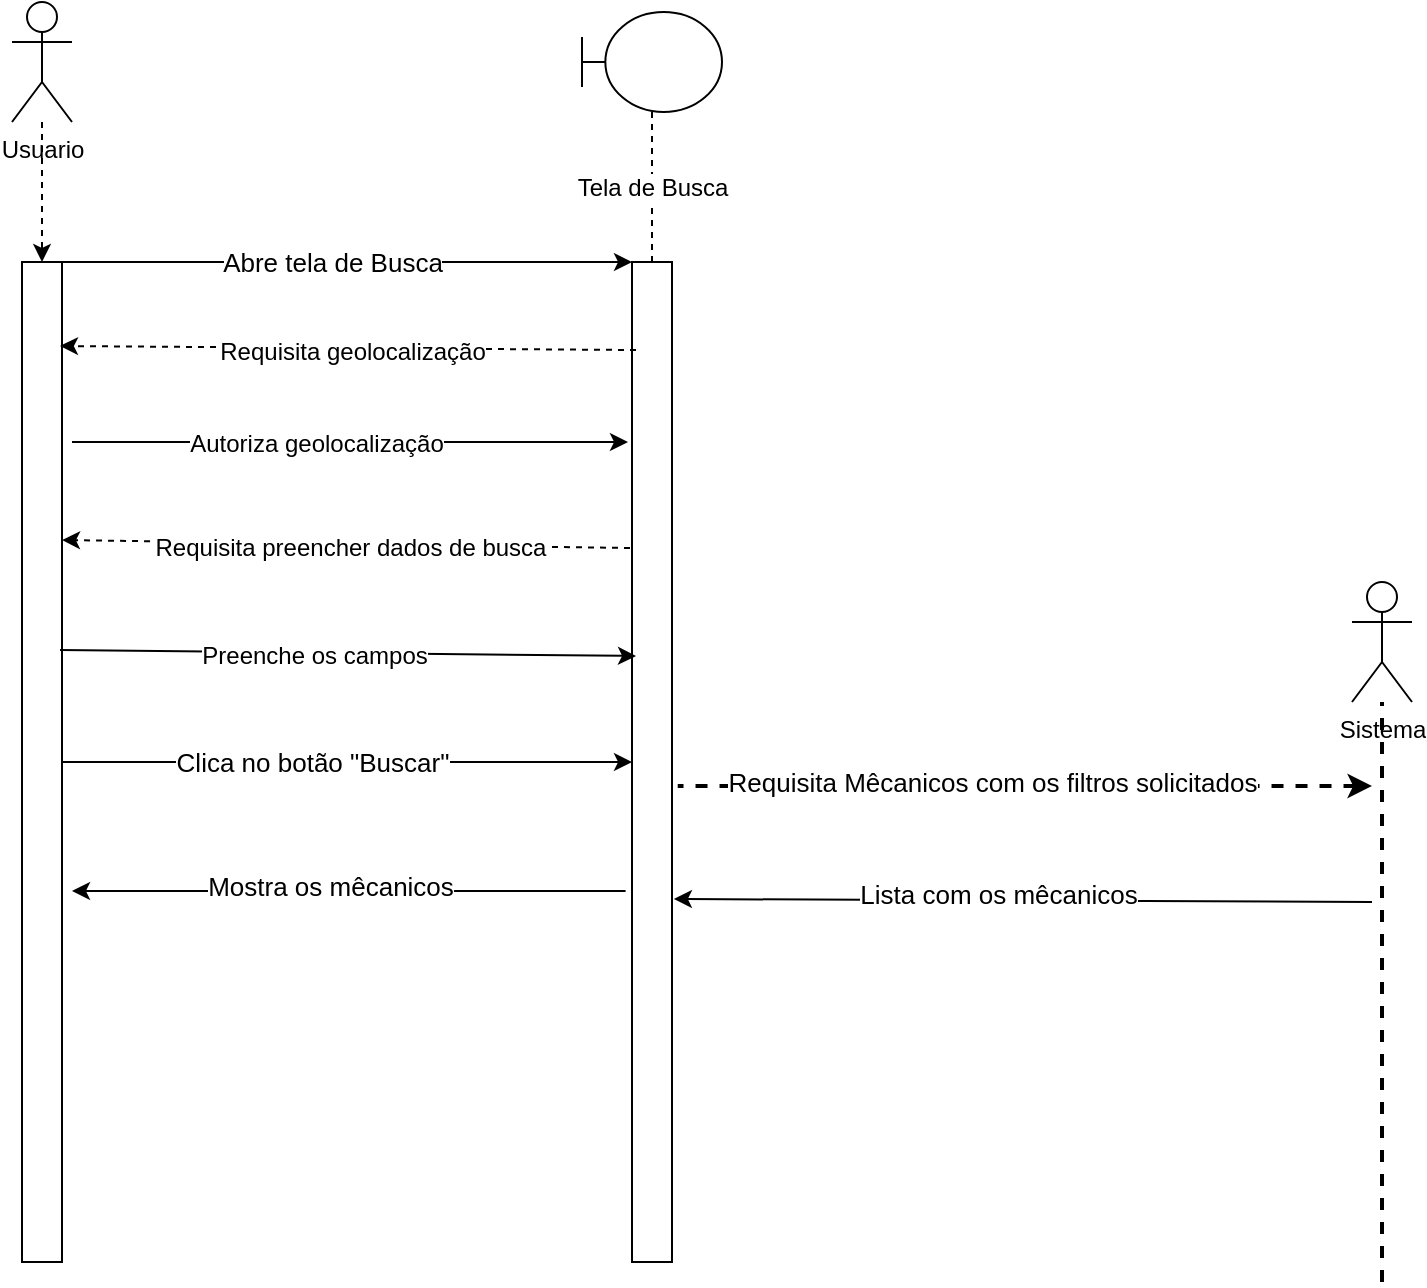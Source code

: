 <mxfile version="16.5.1" type="device"><diagram id="hXVIQimOrl-8V-Eq-4f7" name="Página-1"><mxGraphModel dx="1050" dy="824" grid="1" gridSize="10" guides="1" tooltips="1" connect="1" arrows="1" fold="1" page="1" pageScale="1" pageWidth="827" pageHeight="1169" math="0" shadow="0"><root><mxCell id="0"/><mxCell id="1" parent="0"/><mxCell id="t1i43n1PudwFVvWGKJ3T-3" style="edgeStyle=orthogonalEdgeStyle;rounded=0;orthogonalLoop=1;jettySize=auto;html=1;dashed=1;" edge="1" parent="1" source="t1i43n1PudwFVvWGKJ3T-1" target="t1i43n1PudwFVvWGKJ3T-2"><mxGeometry relative="1" as="geometry"/></mxCell><mxCell id="t1i43n1PudwFVvWGKJ3T-1" value="Usuario" style="shape=umlActor;verticalLabelPosition=bottom;verticalAlign=top;html=1;outlineConnect=0;" vertex="1" parent="1"><mxGeometry x="40" y="140" width="30" height="60" as="geometry"/></mxCell><mxCell id="t1i43n1PudwFVvWGKJ3T-2" value="" style="rounded=0;whiteSpace=wrap;html=1;" vertex="1" parent="1"><mxGeometry x="45" y="270" width="20" height="500" as="geometry"/></mxCell><mxCell id="t1i43n1PudwFVvWGKJ3T-4" value="" style="rounded=0;whiteSpace=wrap;html=1;" vertex="1" parent="1"><mxGeometry x="350" y="270" width="20" height="500" as="geometry"/></mxCell><mxCell id="t1i43n1PudwFVvWGKJ3T-6" value="&lt;font style=&quot;font-size: 12px&quot;&gt;Tela de Busca&lt;/font&gt;" style="edgeStyle=orthogonalEdgeStyle;rounded=0;orthogonalLoop=1;jettySize=auto;html=1;dashed=1;endArrow=none;endFill=0;" edge="1" parent="1" source="t1i43n1PudwFVvWGKJ3T-5" target="t1i43n1PudwFVvWGKJ3T-4"><mxGeometry relative="1" as="geometry"/></mxCell><mxCell id="t1i43n1PudwFVvWGKJ3T-5" value="" style="shape=umlBoundary;whiteSpace=wrap;html=1;fontSize=13;" vertex="1" parent="1"><mxGeometry x="325" y="145" width="70" height="50" as="geometry"/></mxCell><mxCell id="t1i43n1PudwFVvWGKJ3T-7" value="" style="endArrow=classic;html=1;rounded=0;fontSize=13;exitX=1;exitY=0;exitDx=0;exitDy=0;entryX=0;entryY=0;entryDx=0;entryDy=0;" edge="1" parent="1" source="t1i43n1PudwFVvWGKJ3T-2" target="t1i43n1PudwFVvWGKJ3T-4"><mxGeometry width="50" height="50" relative="1" as="geometry"><mxPoint x="60" y="240" as="sourcePoint"/><mxPoint x="420" y="240" as="targetPoint"/></mxGeometry></mxCell><mxCell id="t1i43n1PudwFVvWGKJ3T-8" value="Abre tela de Busca" style="edgeLabel;html=1;align=center;verticalAlign=middle;resizable=0;points=[];fontSize=13;" vertex="1" connectable="0" parent="t1i43n1PudwFVvWGKJ3T-7"><mxGeometry x="-0.144" y="-4" relative="1" as="geometry"><mxPoint x="13" y="-4" as="offset"/></mxGeometry></mxCell><mxCell id="t1i43n1PudwFVvWGKJ3T-9" value="" style="endArrow=classic;html=1;rounded=0;dashed=1;fontSize=13;exitX=0.1;exitY=0.088;exitDx=0;exitDy=0;exitPerimeter=0;" edge="1" parent="1" source="t1i43n1PudwFVvWGKJ3T-4"><mxGeometry width="50" height="50" relative="1" as="geometry"><mxPoint x="340" y="312" as="sourcePoint"/><mxPoint x="64" y="312" as="targetPoint"/></mxGeometry></mxCell><mxCell id="t1i43n1PudwFVvWGKJ3T-12" value="Requisita geolocalização" style="edgeLabel;html=1;align=center;verticalAlign=middle;resizable=0;points=[];fontSize=12;" vertex="1" connectable="0" parent="t1i43n1PudwFVvWGKJ3T-9"><mxGeometry x="0.155" y="2" relative="1" as="geometry"><mxPoint x="24" as="offset"/></mxGeometry></mxCell><mxCell id="t1i43n1PudwFVvWGKJ3T-13" value="" style="endArrow=classic;html=1;rounded=0;fontSize=12;entryX=-0.1;entryY=0.18;entryDx=0;entryDy=0;entryPerimeter=0;" edge="1" parent="1" target="t1i43n1PudwFVvWGKJ3T-4"><mxGeometry width="50" height="50" relative="1" as="geometry"><mxPoint x="70" y="360" as="sourcePoint"/><mxPoint x="280" y="420" as="targetPoint"/></mxGeometry></mxCell><mxCell id="t1i43n1PudwFVvWGKJ3T-14" value="Autoriza geolocalização" style="edgeLabel;html=1;align=center;verticalAlign=middle;resizable=0;points=[];fontSize=12;" vertex="1" connectable="0" parent="t1i43n1PudwFVvWGKJ3T-13"><mxGeometry x="-0.122" y="-1" relative="1" as="geometry"><mxPoint as="offset"/></mxGeometry></mxCell><mxCell id="t1i43n1PudwFVvWGKJ3T-15" value="" style="endArrow=classic;html=1;rounded=0;dashed=1;fontSize=13;entryX=1;entryY=0.278;entryDx=0;entryDy=0;entryPerimeter=0;exitX=-0.05;exitY=0.286;exitDx=0;exitDy=0;exitPerimeter=0;" edge="1" parent="1" source="t1i43n1PudwFVvWGKJ3T-4" target="t1i43n1PudwFVvWGKJ3T-2"><mxGeometry width="50" height="50" relative="1" as="geometry"><mxPoint x="330" y="409" as="sourcePoint"/><mxPoint x="20" y="450" as="targetPoint"/></mxGeometry></mxCell><mxCell id="t1i43n1PudwFVvWGKJ3T-16" value="Requisita preencher dados de busca" style="edgeLabel;html=1;align=center;verticalAlign=middle;resizable=0;points=[];fontSize=12;" vertex="1" connectable="0" parent="t1i43n1PudwFVvWGKJ3T-15"><mxGeometry x="0.155" y="2" relative="1" as="geometry"><mxPoint x="24" as="offset"/></mxGeometry></mxCell><mxCell id="t1i43n1PudwFVvWGKJ3T-17" value="" style="endArrow=classic;html=1;rounded=0;fontSize=12;exitX=0.95;exitY=0.388;exitDx=0;exitDy=0;exitPerimeter=0;entryX=0.1;entryY=0.394;entryDx=0;entryDy=0;entryPerimeter=0;" edge="1" parent="1" source="t1i43n1PudwFVvWGKJ3T-2" target="t1i43n1PudwFVvWGKJ3T-4"><mxGeometry width="50" height="50" relative="1" as="geometry"><mxPoint x="80" y="370" as="sourcePoint"/><mxPoint x="340" y="464" as="targetPoint"/></mxGeometry></mxCell><mxCell id="t1i43n1PudwFVvWGKJ3T-18" value="Preenche os campos" style="edgeLabel;html=1;align=center;verticalAlign=middle;resizable=0;points=[];fontSize=12;" vertex="1" connectable="0" parent="t1i43n1PudwFVvWGKJ3T-17"><mxGeometry x="-0.122" y="-1" relative="1" as="geometry"><mxPoint as="offset"/></mxGeometry></mxCell><mxCell id="t1i43n1PudwFVvWGKJ3T-19" value="" style="endArrow=classic;html=1;rounded=0;fontSize=13;entryX=0;entryY=0.5;entryDx=0;entryDy=0;" edge="1" parent="1" source="t1i43n1PudwFVvWGKJ3T-2" target="t1i43n1PudwFVvWGKJ3T-4"><mxGeometry width="50" height="50" relative="1" as="geometry"><mxPoint x="230" y="470" as="sourcePoint"/><mxPoint x="280" y="420" as="targetPoint"/></mxGeometry></mxCell><mxCell id="t1i43n1PudwFVvWGKJ3T-20" value="Clica no botão &quot;Buscar&quot;" style="edgeLabel;html=1;align=center;verticalAlign=middle;resizable=0;points=[];fontSize=13;" vertex="1" connectable="0" parent="t1i43n1PudwFVvWGKJ3T-19"><mxGeometry x="-0.2" y="3" relative="1" as="geometry"><mxPoint x="11" y="3" as="offset"/></mxGeometry></mxCell><mxCell id="t1i43n1PudwFVvWGKJ3T-23" value="" style="endArrow=none;dashed=1;html=1;strokeWidth=2;rounded=0;fontSize=13;" edge="1" parent="1" target="t1i43n1PudwFVvWGKJ3T-24"><mxGeometry width="50" height="50" relative="1" as="geometry"><mxPoint x="725" y="780" as="sourcePoint"/><mxPoint x="720" y="510" as="targetPoint"/></mxGeometry></mxCell><mxCell id="t1i43n1PudwFVvWGKJ3T-24" value="Sistema" style="shape=umlActor;verticalLabelPosition=bottom;verticalAlign=top;html=1;outlineConnect=0;" vertex="1" parent="1"><mxGeometry x="710" y="430" width="30" height="60" as="geometry"/></mxCell><mxCell id="t1i43n1PudwFVvWGKJ3T-28" value="" style="endArrow=none;dashed=1;html=1;strokeWidth=2;rounded=0;fontSize=13;entryX=1.143;entryY=0.524;entryDx=0;entryDy=0;entryPerimeter=0;endFill=0;startArrow=classic;startFill=1;" edge="1" parent="1" target="t1i43n1PudwFVvWGKJ3T-4"><mxGeometry width="50" height="50" relative="1" as="geometry"><mxPoint x="720" y="532" as="sourcePoint"/><mxPoint x="515" y="500" as="targetPoint"/></mxGeometry></mxCell><mxCell id="t1i43n1PudwFVvWGKJ3T-29" value="Requisita Mêcanicos com os filtros solicitados" style="edgeLabel;html=1;align=center;verticalAlign=middle;resizable=0;points=[];fontSize=13;" vertex="1" connectable="0" parent="t1i43n1PudwFVvWGKJ3T-28"><mxGeometry x="0.235" y="-4" relative="1" as="geometry"><mxPoint x="24" y="2" as="offset"/></mxGeometry></mxCell><mxCell id="t1i43n1PudwFVvWGKJ3T-31" value="" style="endArrow=classic;html=1;rounded=0;fontSize=13;entryX=1.048;entryY=0.637;entryDx=0;entryDy=0;entryPerimeter=0;" edge="1" parent="1" target="t1i43n1PudwFVvWGKJ3T-4"><mxGeometry width="50" height="50" relative="1" as="geometry"><mxPoint x="720" y="590" as="sourcePoint"/><mxPoint x="540" y="640" as="targetPoint"/></mxGeometry></mxCell><mxCell id="t1i43n1PudwFVvWGKJ3T-32" value="Lista com os mêcanicos" style="edgeLabel;html=1;align=center;verticalAlign=middle;resizable=0;points=[];fontSize=13;" vertex="1" connectable="0" parent="t1i43n1PudwFVvWGKJ3T-31"><mxGeometry x="0.072" y="-3" relative="1" as="geometry"><mxPoint as="offset"/></mxGeometry></mxCell><mxCell id="t1i43n1PudwFVvWGKJ3T-33" value="" style="endArrow=classic;html=1;rounded=0;fontSize=13;entryX=1.25;entryY=0.629;entryDx=0;entryDy=0;entryPerimeter=0;exitX=-0.16;exitY=0.629;exitDx=0;exitDy=0;exitPerimeter=0;" edge="1" parent="1" source="t1i43n1PudwFVvWGKJ3T-4" target="t1i43n1PudwFVvWGKJ3T-2"><mxGeometry width="50" height="50" relative="1" as="geometry"><mxPoint x="339.04" y="691.5" as="sourcePoint"/><mxPoint x="-10.0" y="690" as="targetPoint"/></mxGeometry></mxCell><mxCell id="t1i43n1PudwFVvWGKJ3T-34" value="Mostra os mêcanicos" style="edgeLabel;html=1;align=center;verticalAlign=middle;resizable=0;points=[];fontSize=13;" vertex="1" connectable="0" parent="t1i43n1PudwFVvWGKJ3T-33"><mxGeometry x="0.072" y="-3" relative="1" as="geometry"><mxPoint as="offset"/></mxGeometry></mxCell></root></mxGraphModel></diagram></mxfile>